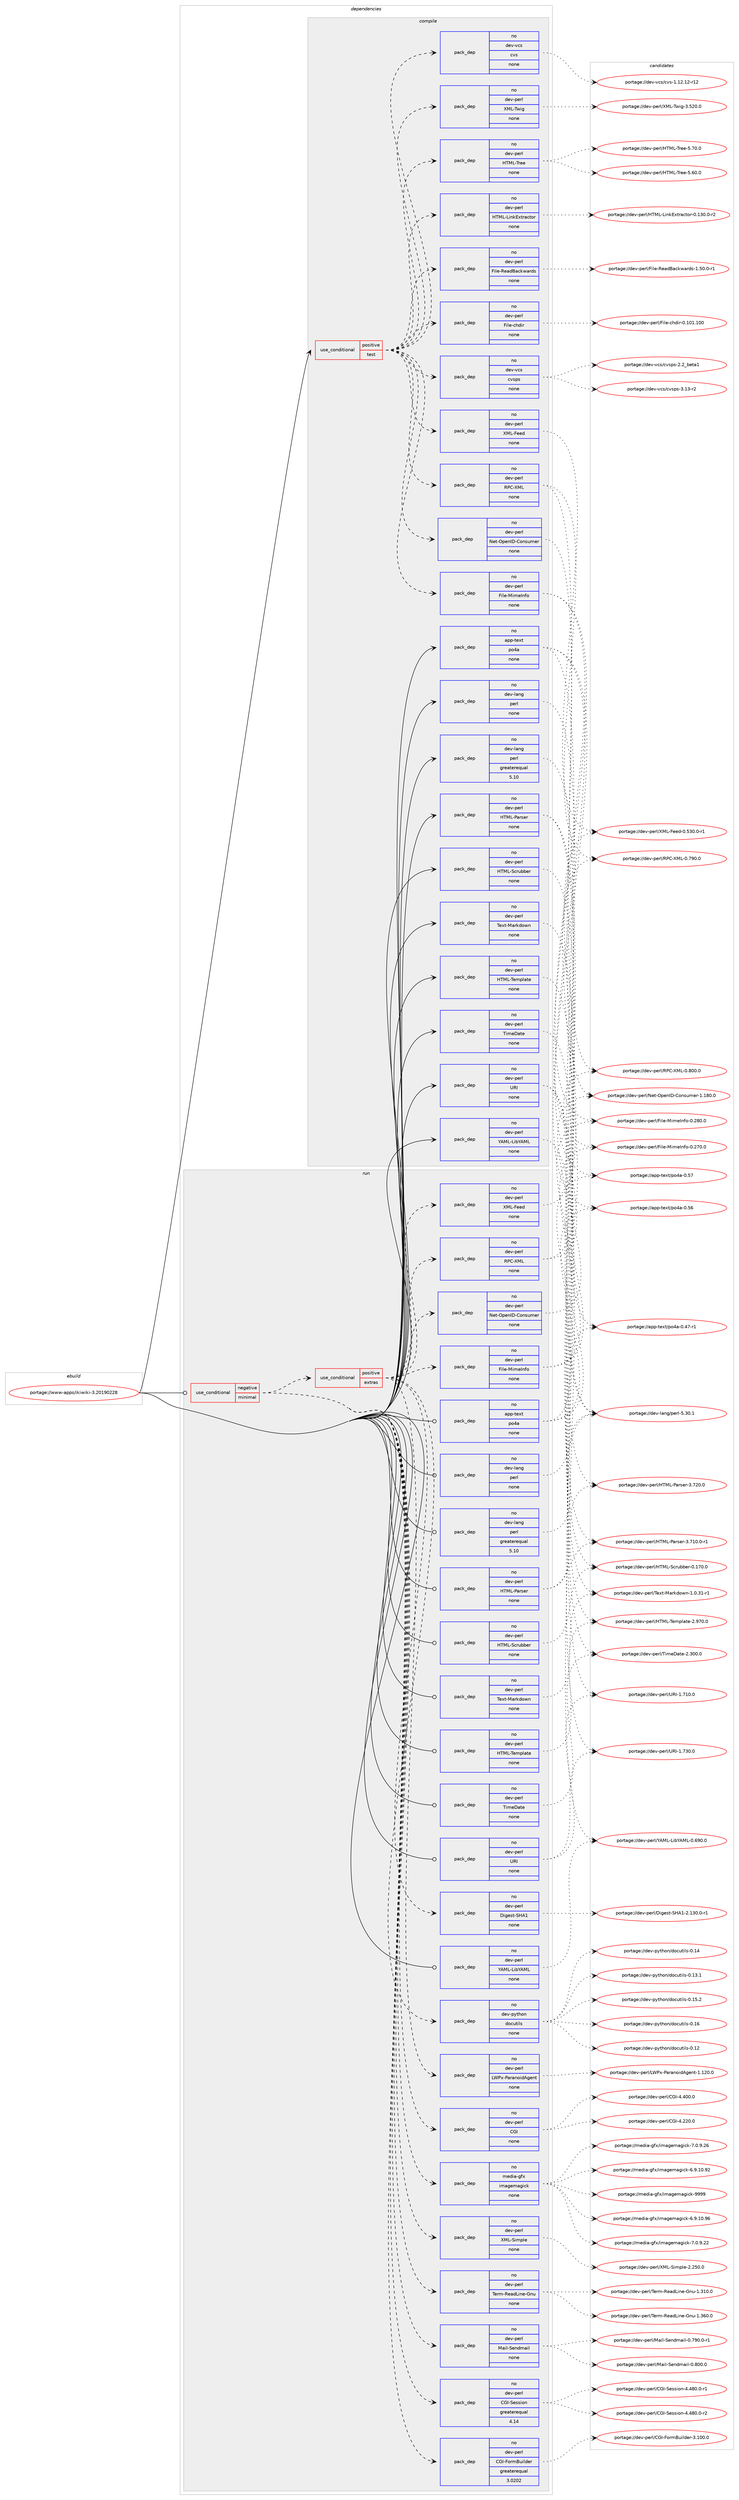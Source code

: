 digraph prolog {

# *************
# Graph options
# *************

newrank=true;
concentrate=true;
compound=true;
graph [rankdir=LR,fontname=Helvetica,fontsize=10,ranksep=1.5];#, ranksep=2.5, nodesep=0.2];
edge  [arrowhead=vee];
node  [fontname=Helvetica,fontsize=10];

# **********
# The ebuild
# **********

subgraph cluster_leftcol {
color=gray;
rank=same;
label=<<i>ebuild</i>>;
id [label="portage://www-apps/ikiwiki-3.20190228", color=red, width=4, href="../www-apps/ikiwiki-3.20190228.svg"];
}

# ****************
# The dependencies
# ****************

subgraph cluster_midcol {
color=gray;
label=<<i>dependencies</i>>;
subgraph cluster_compile {
fillcolor="#eeeeee";
style=filled;
label=<<i>compile</i>>;
subgraph cond2852 {
dependency19170 [label=<<TABLE BORDER="0" CELLBORDER="1" CELLSPACING="0" CELLPADDING="4"><TR><TD ROWSPAN="3" CELLPADDING="10">use_conditional</TD></TR><TR><TD>positive</TD></TR><TR><TD>test</TD></TR></TABLE>>, shape=none, color=red];
subgraph pack15982 {
dependency19171 [label=<<TABLE BORDER="0" CELLBORDER="1" CELLSPACING="0" CELLPADDING="4" WIDTH="220"><TR><TD ROWSPAN="6" CELLPADDING="30">pack_dep</TD></TR><TR><TD WIDTH="110">no</TD></TR><TR><TD>dev-perl</TD></TR><TR><TD>File-chdir</TD></TR><TR><TD>none</TD></TR><TR><TD></TD></TR></TABLE>>, shape=none, color=blue];
}
dependency19170:e -> dependency19171:w [weight=20,style="dashed",arrowhead="vee"];
subgraph pack15983 {
dependency19172 [label=<<TABLE BORDER="0" CELLBORDER="1" CELLSPACING="0" CELLPADDING="4" WIDTH="220"><TR><TD ROWSPAN="6" CELLPADDING="30">pack_dep</TD></TR><TR><TD WIDTH="110">no</TD></TR><TR><TD>dev-perl</TD></TR><TR><TD>File-ReadBackwards</TD></TR><TR><TD>none</TD></TR><TR><TD></TD></TR></TABLE>>, shape=none, color=blue];
}
dependency19170:e -> dependency19172:w [weight=20,style="dashed",arrowhead="vee"];
subgraph pack15984 {
dependency19173 [label=<<TABLE BORDER="0" CELLBORDER="1" CELLSPACING="0" CELLPADDING="4" WIDTH="220"><TR><TD ROWSPAN="6" CELLPADDING="30">pack_dep</TD></TR><TR><TD WIDTH="110">no</TD></TR><TR><TD>dev-perl</TD></TR><TR><TD>File-MimeInfo</TD></TR><TR><TD>none</TD></TR><TR><TD></TD></TR></TABLE>>, shape=none, color=blue];
}
dependency19170:e -> dependency19173:w [weight=20,style="dashed",arrowhead="vee"];
subgraph pack15985 {
dependency19174 [label=<<TABLE BORDER="0" CELLBORDER="1" CELLSPACING="0" CELLPADDING="4" WIDTH="220"><TR><TD ROWSPAN="6" CELLPADDING="30">pack_dep</TD></TR><TR><TD WIDTH="110">no</TD></TR><TR><TD>dev-perl</TD></TR><TR><TD>HTML-LinkExtractor</TD></TR><TR><TD>none</TD></TR><TR><TD></TD></TR></TABLE>>, shape=none, color=blue];
}
dependency19170:e -> dependency19174:w [weight=20,style="dashed",arrowhead="vee"];
subgraph pack15986 {
dependency19175 [label=<<TABLE BORDER="0" CELLBORDER="1" CELLSPACING="0" CELLPADDING="4" WIDTH="220"><TR><TD ROWSPAN="6" CELLPADDING="30">pack_dep</TD></TR><TR><TD WIDTH="110">no</TD></TR><TR><TD>dev-perl</TD></TR><TR><TD>HTML-Tree</TD></TR><TR><TD>none</TD></TR><TR><TD></TD></TR></TABLE>>, shape=none, color=blue];
}
dependency19170:e -> dependency19175:w [weight=20,style="dashed",arrowhead="vee"];
subgraph pack15987 {
dependency19176 [label=<<TABLE BORDER="0" CELLBORDER="1" CELLSPACING="0" CELLPADDING="4" WIDTH="220"><TR><TD ROWSPAN="6" CELLPADDING="30">pack_dep</TD></TR><TR><TD WIDTH="110">no</TD></TR><TR><TD>dev-perl</TD></TR><TR><TD>Net-OpenID-Consumer</TD></TR><TR><TD>none</TD></TR><TR><TD></TD></TR></TABLE>>, shape=none, color=blue];
}
dependency19170:e -> dependency19176:w [weight=20,style="dashed",arrowhead="vee"];
subgraph pack15988 {
dependency19177 [label=<<TABLE BORDER="0" CELLBORDER="1" CELLSPACING="0" CELLPADDING="4" WIDTH="220"><TR><TD ROWSPAN="6" CELLPADDING="30">pack_dep</TD></TR><TR><TD WIDTH="110">no</TD></TR><TR><TD>dev-perl</TD></TR><TR><TD>RPC-XML</TD></TR><TR><TD>none</TD></TR><TR><TD></TD></TR></TABLE>>, shape=none, color=blue];
}
dependency19170:e -> dependency19177:w [weight=20,style="dashed",arrowhead="vee"];
subgraph pack15989 {
dependency19178 [label=<<TABLE BORDER="0" CELLBORDER="1" CELLSPACING="0" CELLPADDING="4" WIDTH="220"><TR><TD ROWSPAN="6" CELLPADDING="30">pack_dep</TD></TR><TR><TD WIDTH="110">no</TD></TR><TR><TD>dev-perl</TD></TR><TR><TD>XML-Feed</TD></TR><TR><TD>none</TD></TR><TR><TD></TD></TR></TABLE>>, shape=none, color=blue];
}
dependency19170:e -> dependency19178:w [weight=20,style="dashed",arrowhead="vee"];
subgraph pack15990 {
dependency19179 [label=<<TABLE BORDER="0" CELLBORDER="1" CELLSPACING="0" CELLPADDING="4" WIDTH="220"><TR><TD ROWSPAN="6" CELLPADDING="30">pack_dep</TD></TR><TR><TD WIDTH="110">no</TD></TR><TR><TD>dev-perl</TD></TR><TR><TD>XML-Twig</TD></TR><TR><TD>none</TD></TR><TR><TD></TD></TR></TABLE>>, shape=none, color=blue];
}
dependency19170:e -> dependency19179:w [weight=20,style="dashed",arrowhead="vee"];
subgraph pack15991 {
dependency19180 [label=<<TABLE BORDER="0" CELLBORDER="1" CELLSPACING="0" CELLPADDING="4" WIDTH="220"><TR><TD ROWSPAN="6" CELLPADDING="30">pack_dep</TD></TR><TR><TD WIDTH="110">no</TD></TR><TR><TD>dev-vcs</TD></TR><TR><TD>cvs</TD></TR><TR><TD>none</TD></TR><TR><TD></TD></TR></TABLE>>, shape=none, color=blue];
}
dependency19170:e -> dependency19180:w [weight=20,style="dashed",arrowhead="vee"];
subgraph pack15992 {
dependency19181 [label=<<TABLE BORDER="0" CELLBORDER="1" CELLSPACING="0" CELLPADDING="4" WIDTH="220"><TR><TD ROWSPAN="6" CELLPADDING="30">pack_dep</TD></TR><TR><TD WIDTH="110">no</TD></TR><TR><TD>dev-vcs</TD></TR><TR><TD>cvsps</TD></TR><TR><TD>none</TD></TR><TR><TD></TD></TR></TABLE>>, shape=none, color=blue];
}
dependency19170:e -> dependency19181:w [weight=20,style="dashed",arrowhead="vee"];
}
id:e -> dependency19170:w [weight=20,style="solid",arrowhead="vee"];
subgraph pack15993 {
dependency19182 [label=<<TABLE BORDER="0" CELLBORDER="1" CELLSPACING="0" CELLPADDING="4" WIDTH="220"><TR><TD ROWSPAN="6" CELLPADDING="30">pack_dep</TD></TR><TR><TD WIDTH="110">no</TD></TR><TR><TD>app-text</TD></TR><TR><TD>po4a</TD></TR><TR><TD>none</TD></TR><TR><TD></TD></TR></TABLE>>, shape=none, color=blue];
}
id:e -> dependency19182:w [weight=20,style="solid",arrowhead="vee"];
subgraph pack15994 {
dependency19183 [label=<<TABLE BORDER="0" CELLBORDER="1" CELLSPACING="0" CELLPADDING="4" WIDTH="220"><TR><TD ROWSPAN="6" CELLPADDING="30">pack_dep</TD></TR><TR><TD WIDTH="110">no</TD></TR><TR><TD>dev-lang</TD></TR><TR><TD>perl</TD></TR><TR><TD>greaterequal</TD></TR><TR><TD>5.10</TD></TR></TABLE>>, shape=none, color=blue];
}
id:e -> dependency19183:w [weight=20,style="solid",arrowhead="vee"];
subgraph pack15995 {
dependency19184 [label=<<TABLE BORDER="0" CELLBORDER="1" CELLSPACING="0" CELLPADDING="4" WIDTH="220"><TR><TD ROWSPAN="6" CELLPADDING="30">pack_dep</TD></TR><TR><TD WIDTH="110">no</TD></TR><TR><TD>dev-lang</TD></TR><TR><TD>perl</TD></TR><TR><TD>none</TD></TR><TR><TD></TD></TR></TABLE>>, shape=none, color=blue];
}
id:e -> dependency19184:w [weight=20,style="solid",arrowhead="vee"];
subgraph pack15996 {
dependency19185 [label=<<TABLE BORDER="0" CELLBORDER="1" CELLSPACING="0" CELLPADDING="4" WIDTH="220"><TR><TD ROWSPAN="6" CELLPADDING="30">pack_dep</TD></TR><TR><TD WIDTH="110">no</TD></TR><TR><TD>dev-perl</TD></TR><TR><TD>HTML-Parser</TD></TR><TR><TD>none</TD></TR><TR><TD></TD></TR></TABLE>>, shape=none, color=blue];
}
id:e -> dependency19185:w [weight=20,style="solid",arrowhead="vee"];
subgraph pack15997 {
dependency19186 [label=<<TABLE BORDER="0" CELLBORDER="1" CELLSPACING="0" CELLPADDING="4" WIDTH="220"><TR><TD ROWSPAN="6" CELLPADDING="30">pack_dep</TD></TR><TR><TD WIDTH="110">no</TD></TR><TR><TD>dev-perl</TD></TR><TR><TD>HTML-Scrubber</TD></TR><TR><TD>none</TD></TR><TR><TD></TD></TR></TABLE>>, shape=none, color=blue];
}
id:e -> dependency19186:w [weight=20,style="solid",arrowhead="vee"];
subgraph pack15998 {
dependency19187 [label=<<TABLE BORDER="0" CELLBORDER="1" CELLSPACING="0" CELLPADDING="4" WIDTH="220"><TR><TD ROWSPAN="6" CELLPADDING="30">pack_dep</TD></TR><TR><TD WIDTH="110">no</TD></TR><TR><TD>dev-perl</TD></TR><TR><TD>HTML-Template</TD></TR><TR><TD>none</TD></TR><TR><TD></TD></TR></TABLE>>, shape=none, color=blue];
}
id:e -> dependency19187:w [weight=20,style="solid",arrowhead="vee"];
subgraph pack15999 {
dependency19188 [label=<<TABLE BORDER="0" CELLBORDER="1" CELLSPACING="0" CELLPADDING="4" WIDTH="220"><TR><TD ROWSPAN="6" CELLPADDING="30">pack_dep</TD></TR><TR><TD WIDTH="110">no</TD></TR><TR><TD>dev-perl</TD></TR><TR><TD>Text-Markdown</TD></TR><TR><TD>none</TD></TR><TR><TD></TD></TR></TABLE>>, shape=none, color=blue];
}
id:e -> dependency19188:w [weight=20,style="solid",arrowhead="vee"];
subgraph pack16000 {
dependency19189 [label=<<TABLE BORDER="0" CELLBORDER="1" CELLSPACING="0" CELLPADDING="4" WIDTH="220"><TR><TD ROWSPAN="6" CELLPADDING="30">pack_dep</TD></TR><TR><TD WIDTH="110">no</TD></TR><TR><TD>dev-perl</TD></TR><TR><TD>TimeDate</TD></TR><TR><TD>none</TD></TR><TR><TD></TD></TR></TABLE>>, shape=none, color=blue];
}
id:e -> dependency19189:w [weight=20,style="solid",arrowhead="vee"];
subgraph pack16001 {
dependency19190 [label=<<TABLE BORDER="0" CELLBORDER="1" CELLSPACING="0" CELLPADDING="4" WIDTH="220"><TR><TD ROWSPAN="6" CELLPADDING="30">pack_dep</TD></TR><TR><TD WIDTH="110">no</TD></TR><TR><TD>dev-perl</TD></TR><TR><TD>URI</TD></TR><TR><TD>none</TD></TR><TR><TD></TD></TR></TABLE>>, shape=none, color=blue];
}
id:e -> dependency19190:w [weight=20,style="solid",arrowhead="vee"];
subgraph pack16002 {
dependency19191 [label=<<TABLE BORDER="0" CELLBORDER="1" CELLSPACING="0" CELLPADDING="4" WIDTH="220"><TR><TD ROWSPAN="6" CELLPADDING="30">pack_dep</TD></TR><TR><TD WIDTH="110">no</TD></TR><TR><TD>dev-perl</TD></TR><TR><TD>YAML-LibYAML</TD></TR><TR><TD>none</TD></TR><TR><TD></TD></TR></TABLE>>, shape=none, color=blue];
}
id:e -> dependency19191:w [weight=20,style="solid",arrowhead="vee"];
}
subgraph cluster_compileandrun {
fillcolor="#eeeeee";
style=filled;
label=<<i>compile and run</i>>;
}
subgraph cluster_run {
fillcolor="#eeeeee";
style=filled;
label=<<i>run</i>>;
subgraph cond2853 {
dependency19192 [label=<<TABLE BORDER="0" CELLBORDER="1" CELLSPACING="0" CELLPADDING="4"><TR><TD ROWSPAN="3" CELLPADDING="10">use_conditional</TD></TR><TR><TD>negative</TD></TR><TR><TD>minimal</TD></TR></TABLE>>, shape=none, color=red];
subgraph pack16003 {
dependency19193 [label=<<TABLE BORDER="0" CELLBORDER="1" CELLSPACING="0" CELLPADDING="4" WIDTH="220"><TR><TD ROWSPAN="6" CELLPADDING="30">pack_dep</TD></TR><TR><TD WIDTH="110">no</TD></TR><TR><TD>dev-perl</TD></TR><TR><TD>CGI</TD></TR><TR><TD>none</TD></TR><TR><TD></TD></TR></TABLE>>, shape=none, color=blue];
}
dependency19192:e -> dependency19193:w [weight=20,style="dashed",arrowhead="vee"];
subgraph pack16004 {
dependency19194 [label=<<TABLE BORDER="0" CELLBORDER="1" CELLSPACING="0" CELLPADDING="4" WIDTH="220"><TR><TD ROWSPAN="6" CELLPADDING="30">pack_dep</TD></TR><TR><TD WIDTH="110">no</TD></TR><TR><TD>dev-perl</TD></TR><TR><TD>CGI-FormBuilder</TD></TR><TR><TD>greaterequal</TD></TR><TR><TD>3.0202</TD></TR></TABLE>>, shape=none, color=blue];
}
dependency19192:e -> dependency19194:w [weight=20,style="dashed",arrowhead="vee"];
subgraph pack16005 {
dependency19195 [label=<<TABLE BORDER="0" CELLBORDER="1" CELLSPACING="0" CELLPADDING="4" WIDTH="220"><TR><TD ROWSPAN="6" CELLPADDING="30">pack_dep</TD></TR><TR><TD WIDTH="110">no</TD></TR><TR><TD>dev-perl</TD></TR><TR><TD>CGI-Session</TD></TR><TR><TD>greaterequal</TD></TR><TR><TD>4.14</TD></TR></TABLE>>, shape=none, color=blue];
}
dependency19192:e -> dependency19195:w [weight=20,style="dashed",arrowhead="vee"];
subgraph pack16006 {
dependency19196 [label=<<TABLE BORDER="0" CELLBORDER="1" CELLSPACING="0" CELLPADDING="4" WIDTH="220"><TR><TD ROWSPAN="6" CELLPADDING="30">pack_dep</TD></TR><TR><TD WIDTH="110">no</TD></TR><TR><TD>dev-perl</TD></TR><TR><TD>Mail-Sendmail</TD></TR><TR><TD>none</TD></TR><TR><TD></TD></TR></TABLE>>, shape=none, color=blue];
}
dependency19192:e -> dependency19196:w [weight=20,style="dashed",arrowhead="vee"];
subgraph pack16007 {
dependency19197 [label=<<TABLE BORDER="0" CELLBORDER="1" CELLSPACING="0" CELLPADDING="4" WIDTH="220"><TR><TD ROWSPAN="6" CELLPADDING="30">pack_dep</TD></TR><TR><TD WIDTH="110">no</TD></TR><TR><TD>dev-perl</TD></TR><TR><TD>Term-ReadLine-Gnu</TD></TR><TR><TD>none</TD></TR><TR><TD></TD></TR></TABLE>>, shape=none, color=blue];
}
dependency19192:e -> dependency19197:w [weight=20,style="dashed",arrowhead="vee"];
subgraph pack16008 {
dependency19198 [label=<<TABLE BORDER="0" CELLBORDER="1" CELLSPACING="0" CELLPADDING="4" WIDTH="220"><TR><TD ROWSPAN="6" CELLPADDING="30">pack_dep</TD></TR><TR><TD WIDTH="110">no</TD></TR><TR><TD>dev-perl</TD></TR><TR><TD>XML-Simple</TD></TR><TR><TD>none</TD></TR><TR><TD></TD></TR></TABLE>>, shape=none, color=blue];
}
dependency19192:e -> dependency19198:w [weight=20,style="dashed",arrowhead="vee"];
subgraph pack16009 {
dependency19199 [label=<<TABLE BORDER="0" CELLBORDER="1" CELLSPACING="0" CELLPADDING="4" WIDTH="220"><TR><TD ROWSPAN="6" CELLPADDING="30">pack_dep</TD></TR><TR><TD WIDTH="110">no</TD></TR><TR><TD>media-gfx</TD></TR><TR><TD>imagemagick</TD></TR><TR><TD>none</TD></TR><TR><TD></TD></TR></TABLE>>, shape=none, color=blue];
}
dependency19192:e -> dependency19199:w [weight=20,style="dashed",arrowhead="vee"];
subgraph cond2854 {
dependency19200 [label=<<TABLE BORDER="0" CELLBORDER="1" CELLSPACING="0" CELLPADDING="4"><TR><TD ROWSPAN="3" CELLPADDING="10">use_conditional</TD></TR><TR><TD>positive</TD></TR><TR><TD>extras</TD></TR></TABLE>>, shape=none, color=red];
subgraph pack16010 {
dependency19201 [label=<<TABLE BORDER="0" CELLBORDER="1" CELLSPACING="0" CELLPADDING="4" WIDTH="220"><TR><TD ROWSPAN="6" CELLPADDING="30">pack_dep</TD></TR><TR><TD WIDTH="110">no</TD></TR><TR><TD>dev-python</TD></TR><TR><TD>docutils</TD></TR><TR><TD>none</TD></TR><TR><TD></TD></TR></TABLE>>, shape=none, color=blue];
}
dependency19200:e -> dependency19201:w [weight=20,style="dashed",arrowhead="vee"];
subgraph pack16011 {
dependency19202 [label=<<TABLE BORDER="0" CELLBORDER="1" CELLSPACING="0" CELLPADDING="4" WIDTH="220"><TR><TD ROWSPAN="6" CELLPADDING="30">pack_dep</TD></TR><TR><TD WIDTH="110">no</TD></TR><TR><TD>dev-perl</TD></TR><TR><TD>Digest-SHA1</TD></TR><TR><TD>none</TD></TR><TR><TD></TD></TR></TABLE>>, shape=none, color=blue];
}
dependency19200:e -> dependency19202:w [weight=20,style="dashed",arrowhead="vee"];
subgraph pack16012 {
dependency19203 [label=<<TABLE BORDER="0" CELLBORDER="1" CELLSPACING="0" CELLPADDING="4" WIDTH="220"><TR><TD ROWSPAN="6" CELLPADDING="30">pack_dep</TD></TR><TR><TD WIDTH="110">no</TD></TR><TR><TD>dev-perl</TD></TR><TR><TD>File-MimeInfo</TD></TR><TR><TD>none</TD></TR><TR><TD></TD></TR></TABLE>>, shape=none, color=blue];
}
dependency19200:e -> dependency19203:w [weight=20,style="dashed",arrowhead="vee"];
subgraph pack16013 {
dependency19204 [label=<<TABLE BORDER="0" CELLBORDER="1" CELLSPACING="0" CELLPADDING="4" WIDTH="220"><TR><TD ROWSPAN="6" CELLPADDING="30">pack_dep</TD></TR><TR><TD WIDTH="110">no</TD></TR><TR><TD>dev-perl</TD></TR><TR><TD>RPC-XML</TD></TR><TR><TD>none</TD></TR><TR><TD></TD></TR></TABLE>>, shape=none, color=blue];
}
dependency19200:e -> dependency19204:w [weight=20,style="dashed",arrowhead="vee"];
subgraph pack16014 {
dependency19205 [label=<<TABLE BORDER="0" CELLBORDER="1" CELLSPACING="0" CELLPADDING="4" WIDTH="220"><TR><TD ROWSPAN="6" CELLPADDING="30">pack_dep</TD></TR><TR><TD WIDTH="110">no</TD></TR><TR><TD>dev-perl</TD></TR><TR><TD>XML-Feed</TD></TR><TR><TD>none</TD></TR><TR><TD></TD></TR></TABLE>>, shape=none, color=blue];
}
dependency19200:e -> dependency19205:w [weight=20,style="dashed",arrowhead="vee"];
subgraph pack16015 {
dependency19206 [label=<<TABLE BORDER="0" CELLBORDER="1" CELLSPACING="0" CELLPADDING="4" WIDTH="220"><TR><TD ROWSPAN="6" CELLPADDING="30">pack_dep</TD></TR><TR><TD WIDTH="110">no</TD></TR><TR><TD>dev-perl</TD></TR><TR><TD>LWPx-ParanoidAgent</TD></TR><TR><TD>none</TD></TR><TR><TD></TD></TR></TABLE>>, shape=none, color=blue];
}
dependency19200:e -> dependency19206:w [weight=20,style="dashed",arrowhead="vee"];
subgraph pack16016 {
dependency19207 [label=<<TABLE BORDER="0" CELLBORDER="1" CELLSPACING="0" CELLPADDING="4" WIDTH="220"><TR><TD ROWSPAN="6" CELLPADDING="30">pack_dep</TD></TR><TR><TD WIDTH="110">no</TD></TR><TR><TD>dev-perl</TD></TR><TR><TD>Net-OpenID-Consumer</TD></TR><TR><TD>none</TD></TR><TR><TD></TD></TR></TABLE>>, shape=none, color=blue];
}
dependency19200:e -> dependency19207:w [weight=20,style="dashed",arrowhead="vee"];
}
dependency19192:e -> dependency19200:w [weight=20,style="dashed",arrowhead="vee"];
}
id:e -> dependency19192:w [weight=20,style="solid",arrowhead="odot"];
subgraph pack16017 {
dependency19208 [label=<<TABLE BORDER="0" CELLBORDER="1" CELLSPACING="0" CELLPADDING="4" WIDTH="220"><TR><TD ROWSPAN="6" CELLPADDING="30">pack_dep</TD></TR><TR><TD WIDTH="110">no</TD></TR><TR><TD>app-text</TD></TR><TR><TD>po4a</TD></TR><TR><TD>none</TD></TR><TR><TD></TD></TR></TABLE>>, shape=none, color=blue];
}
id:e -> dependency19208:w [weight=20,style="solid",arrowhead="odot"];
subgraph pack16018 {
dependency19209 [label=<<TABLE BORDER="0" CELLBORDER="1" CELLSPACING="0" CELLPADDING="4" WIDTH="220"><TR><TD ROWSPAN="6" CELLPADDING="30">pack_dep</TD></TR><TR><TD WIDTH="110">no</TD></TR><TR><TD>dev-lang</TD></TR><TR><TD>perl</TD></TR><TR><TD>greaterequal</TD></TR><TR><TD>5.10</TD></TR></TABLE>>, shape=none, color=blue];
}
id:e -> dependency19209:w [weight=20,style="solid",arrowhead="odot"];
subgraph pack16019 {
dependency19210 [label=<<TABLE BORDER="0" CELLBORDER="1" CELLSPACING="0" CELLPADDING="4" WIDTH="220"><TR><TD ROWSPAN="6" CELLPADDING="30">pack_dep</TD></TR><TR><TD WIDTH="110">no</TD></TR><TR><TD>dev-lang</TD></TR><TR><TD>perl</TD></TR><TR><TD>none</TD></TR><TR><TD></TD></TR></TABLE>>, shape=none, color=blue];
}
id:e -> dependency19210:w [weight=20,style="solid",arrowhead="odot"];
subgraph pack16020 {
dependency19211 [label=<<TABLE BORDER="0" CELLBORDER="1" CELLSPACING="0" CELLPADDING="4" WIDTH="220"><TR><TD ROWSPAN="6" CELLPADDING="30">pack_dep</TD></TR><TR><TD WIDTH="110">no</TD></TR><TR><TD>dev-perl</TD></TR><TR><TD>HTML-Parser</TD></TR><TR><TD>none</TD></TR><TR><TD></TD></TR></TABLE>>, shape=none, color=blue];
}
id:e -> dependency19211:w [weight=20,style="solid",arrowhead="odot"];
subgraph pack16021 {
dependency19212 [label=<<TABLE BORDER="0" CELLBORDER="1" CELLSPACING="0" CELLPADDING="4" WIDTH="220"><TR><TD ROWSPAN="6" CELLPADDING="30">pack_dep</TD></TR><TR><TD WIDTH="110">no</TD></TR><TR><TD>dev-perl</TD></TR><TR><TD>HTML-Scrubber</TD></TR><TR><TD>none</TD></TR><TR><TD></TD></TR></TABLE>>, shape=none, color=blue];
}
id:e -> dependency19212:w [weight=20,style="solid",arrowhead="odot"];
subgraph pack16022 {
dependency19213 [label=<<TABLE BORDER="0" CELLBORDER="1" CELLSPACING="0" CELLPADDING="4" WIDTH="220"><TR><TD ROWSPAN="6" CELLPADDING="30">pack_dep</TD></TR><TR><TD WIDTH="110">no</TD></TR><TR><TD>dev-perl</TD></TR><TR><TD>HTML-Template</TD></TR><TR><TD>none</TD></TR><TR><TD></TD></TR></TABLE>>, shape=none, color=blue];
}
id:e -> dependency19213:w [weight=20,style="solid",arrowhead="odot"];
subgraph pack16023 {
dependency19214 [label=<<TABLE BORDER="0" CELLBORDER="1" CELLSPACING="0" CELLPADDING="4" WIDTH="220"><TR><TD ROWSPAN="6" CELLPADDING="30">pack_dep</TD></TR><TR><TD WIDTH="110">no</TD></TR><TR><TD>dev-perl</TD></TR><TR><TD>Text-Markdown</TD></TR><TR><TD>none</TD></TR><TR><TD></TD></TR></TABLE>>, shape=none, color=blue];
}
id:e -> dependency19214:w [weight=20,style="solid",arrowhead="odot"];
subgraph pack16024 {
dependency19215 [label=<<TABLE BORDER="0" CELLBORDER="1" CELLSPACING="0" CELLPADDING="4" WIDTH="220"><TR><TD ROWSPAN="6" CELLPADDING="30">pack_dep</TD></TR><TR><TD WIDTH="110">no</TD></TR><TR><TD>dev-perl</TD></TR><TR><TD>TimeDate</TD></TR><TR><TD>none</TD></TR><TR><TD></TD></TR></TABLE>>, shape=none, color=blue];
}
id:e -> dependency19215:w [weight=20,style="solid",arrowhead="odot"];
subgraph pack16025 {
dependency19216 [label=<<TABLE BORDER="0" CELLBORDER="1" CELLSPACING="0" CELLPADDING="4" WIDTH="220"><TR><TD ROWSPAN="6" CELLPADDING="30">pack_dep</TD></TR><TR><TD WIDTH="110">no</TD></TR><TR><TD>dev-perl</TD></TR><TR><TD>URI</TD></TR><TR><TD>none</TD></TR><TR><TD></TD></TR></TABLE>>, shape=none, color=blue];
}
id:e -> dependency19216:w [weight=20,style="solid",arrowhead="odot"];
subgraph pack16026 {
dependency19217 [label=<<TABLE BORDER="0" CELLBORDER="1" CELLSPACING="0" CELLPADDING="4" WIDTH="220"><TR><TD ROWSPAN="6" CELLPADDING="30">pack_dep</TD></TR><TR><TD WIDTH="110">no</TD></TR><TR><TD>dev-perl</TD></TR><TR><TD>YAML-LibYAML</TD></TR><TR><TD>none</TD></TR><TR><TD></TD></TR></TABLE>>, shape=none, color=blue];
}
id:e -> dependency19217:w [weight=20,style="solid",arrowhead="odot"];
}
}

# **************
# The candidates
# **************

subgraph cluster_choices {
rank=same;
color=gray;
label=<<i>candidates</i>>;

subgraph choice15982 {
color=black;
nodesep=1;
choice100101118451121011141084770105108101459910410010511445484649484946494848 [label="portage://dev-perl/File-chdir-0.101.100", color=red, width=4,href="../dev-perl/File-chdir-0.101.100.svg"];
dependency19171:e -> choice100101118451121011141084770105108101459910410010511445484649484946494848:w [style=dotted,weight="100"];
}
subgraph choice15983 {
color=black;
nodesep=1;
choice10010111845112101114108477010510810145821019710066979910711997114100115454946534846484511449 [label="portage://dev-perl/File-ReadBackwards-1.50.0-r1", color=red, width=4,href="../dev-perl/File-ReadBackwards-1.50.0-r1.svg"];
dependency19172:e -> choice10010111845112101114108477010510810145821019710066979910711997114100115454946534846484511449:w [style=dotted,weight="100"];
}
subgraph choice15984 {
color=black;
nodesep=1;
choice1001011184511210111410847701051081014577105109101731101021114548465056484648 [label="portage://dev-perl/File-MimeInfo-0.280.0", color=red, width=4,href="../dev-perl/File-MimeInfo-0.280.0.svg"];
choice1001011184511210111410847701051081014577105109101731101021114548465055484648 [label="portage://dev-perl/File-MimeInfo-0.270.0", color=red, width=4,href="../dev-perl/File-MimeInfo-0.270.0.svg"];
dependency19173:e -> choice1001011184511210111410847701051081014577105109101731101021114548465056484648:w [style=dotted,weight="100"];
dependency19173:e -> choice1001011184511210111410847701051081014577105109101731101021114548465055484648:w [style=dotted,weight="100"];
}
subgraph choice15985 {
color=black;
nodesep=1;
choice100101118451121011141084772847776457610511010769120116114979911611111445484649514846484511450 [label="portage://dev-perl/HTML-LinkExtractor-0.130.0-r2", color=red, width=4,href="../dev-perl/HTML-LinkExtractor-0.130.0-r2.svg"];
dependency19174:e -> choice100101118451121011141084772847776457610511010769120116114979911611111445484649514846484511450:w [style=dotted,weight="100"];
}
subgraph choice15986 {
color=black;
nodesep=1;
choice100101118451121011141084772847776458411410110145534655484648 [label="portage://dev-perl/HTML-Tree-5.70.0", color=red, width=4,href="../dev-perl/HTML-Tree-5.70.0.svg"];
choice100101118451121011141084772847776458411410110145534654484648 [label="portage://dev-perl/HTML-Tree-5.60.0", color=red, width=4,href="../dev-perl/HTML-Tree-5.60.0.svg"];
dependency19175:e -> choice100101118451121011141084772847776458411410110145534655484648:w [style=dotted,weight="100"];
dependency19175:e -> choice100101118451121011141084772847776458411410110145534654484648:w [style=dotted,weight="100"];
}
subgraph choice15987 {
color=black;
nodesep=1;
choice1001011184511210111410847781011164579112101110736845671111101151171091011144549464956484648 [label="portage://dev-perl/Net-OpenID-Consumer-1.180.0", color=red, width=4,href="../dev-perl/Net-OpenID-Consumer-1.180.0.svg"];
dependency19176:e -> choice1001011184511210111410847781011164579112101110736845671111101151171091011144549464956484648:w [style=dotted,weight="100"];
}
subgraph choice15988 {
color=black;
nodesep=1;
choice1001011184511210111410847828067458877764548465648484648 [label="portage://dev-perl/RPC-XML-0.800.0", color=red, width=4,href="../dev-perl/RPC-XML-0.800.0.svg"];
choice1001011184511210111410847828067458877764548465557484648 [label="portage://dev-perl/RPC-XML-0.790.0", color=red, width=4,href="../dev-perl/RPC-XML-0.790.0.svg"];
dependency19177:e -> choice1001011184511210111410847828067458877764548465648484648:w [style=dotted,weight="100"];
dependency19177:e -> choice1001011184511210111410847828067458877764548465557484648:w [style=dotted,weight="100"];
}
subgraph choice15989 {
color=black;
nodesep=1;
choice1001011184511210111410847887776457010110110045484653514846484511449 [label="portage://dev-perl/XML-Feed-0.530.0-r1", color=red, width=4,href="../dev-perl/XML-Feed-0.530.0-r1.svg"];
dependency19178:e -> choice1001011184511210111410847887776457010110110045484653514846484511449:w [style=dotted,weight="100"];
}
subgraph choice15990 {
color=black;
nodesep=1;
choice100101118451121011141084788777645841191051034551465350484648 [label="portage://dev-perl/XML-Twig-3.520.0", color=red, width=4,href="../dev-perl/XML-Twig-3.520.0.svg"];
dependency19179:e -> choice100101118451121011141084788777645841191051034551465350484648:w [style=dotted,weight="100"];
}
subgraph choice15991 {
color=black;
nodesep=1;
choice100101118451189911547991181154549464950464950451144950 [label="portage://dev-vcs/cvs-1.12.12-r12", color=red, width=4,href="../dev-vcs/cvs-1.12.12-r12.svg"];
dependency19180:e -> choice100101118451189911547991181154549464950464950451144950:w [style=dotted,weight="100"];
}
subgraph choice15992 {
color=black;
nodesep=1;
choice1001011184511899115479911811511211545514649514511450 [label="portage://dev-vcs/cvsps-3.13-r2", color=red, width=4,href="../dev-vcs/cvsps-3.13-r2.svg"];
choice100101118451189911547991181151121154550465095981011169749 [label="portage://dev-vcs/cvsps-2.2_beta1", color=red, width=4,href="../dev-vcs/cvsps-2.2_beta1.svg"];
dependency19181:e -> choice1001011184511899115479911811511211545514649514511450:w [style=dotted,weight="100"];
dependency19181:e -> choice100101118451189911547991181151121154550465095981011169749:w [style=dotted,weight="100"];
}
subgraph choice15993 {
color=black;
nodesep=1;
choice97112112451161011201164711211152974548465355 [label="portage://app-text/po4a-0.57", color=red, width=4,href="../app-text/po4a-0.57.svg"];
choice97112112451161011201164711211152974548465354 [label="portage://app-text/po4a-0.56", color=red, width=4,href="../app-text/po4a-0.56.svg"];
choice971121124511610112011647112111529745484652554511449 [label="portage://app-text/po4a-0.47-r1", color=red, width=4,href="../app-text/po4a-0.47-r1.svg"];
dependency19182:e -> choice97112112451161011201164711211152974548465355:w [style=dotted,weight="100"];
dependency19182:e -> choice97112112451161011201164711211152974548465354:w [style=dotted,weight="100"];
dependency19182:e -> choice971121124511610112011647112111529745484652554511449:w [style=dotted,weight="100"];
}
subgraph choice15994 {
color=black;
nodesep=1;
choice10010111845108971101034711210111410845534651484649 [label="portage://dev-lang/perl-5.30.1", color=red, width=4,href="../dev-lang/perl-5.30.1.svg"];
dependency19183:e -> choice10010111845108971101034711210111410845534651484649:w [style=dotted,weight="100"];
}
subgraph choice15995 {
color=black;
nodesep=1;
choice10010111845108971101034711210111410845534651484649 [label="portage://dev-lang/perl-5.30.1", color=red, width=4,href="../dev-lang/perl-5.30.1.svg"];
dependency19184:e -> choice10010111845108971101034711210111410845534651484649:w [style=dotted,weight="100"];
}
subgraph choice15996 {
color=black;
nodesep=1;
choice1001011184511210111410847728477764580971141151011144551465550484648 [label="portage://dev-perl/HTML-Parser-3.720.0", color=red, width=4,href="../dev-perl/HTML-Parser-3.720.0.svg"];
choice10010111845112101114108477284777645809711411510111445514655494846484511449 [label="portage://dev-perl/HTML-Parser-3.710.0-r1", color=red, width=4,href="../dev-perl/HTML-Parser-3.710.0-r1.svg"];
dependency19185:e -> choice1001011184511210111410847728477764580971141151011144551465550484648:w [style=dotted,weight="100"];
dependency19185:e -> choice10010111845112101114108477284777645809711411510111445514655494846484511449:w [style=dotted,weight="100"];
}
subgraph choice15997 {
color=black;
nodesep=1;
choice10010111845112101114108477284777645839911411798981011144548464955484648 [label="portage://dev-perl/HTML-Scrubber-0.170.0", color=red, width=4,href="../dev-perl/HTML-Scrubber-0.170.0.svg"];
dependency19186:e -> choice10010111845112101114108477284777645839911411798981011144548464955484648:w [style=dotted,weight="100"];
}
subgraph choice15998 {
color=black;
nodesep=1;
choice1001011184511210111410847728477764584101109112108971161014550465755484648 [label="portage://dev-perl/HTML-Template-2.970.0", color=red, width=4,href="../dev-perl/HTML-Template-2.970.0.svg"];
dependency19187:e -> choice1001011184511210111410847728477764584101109112108971161014550465755484648:w [style=dotted,weight="100"];
}
subgraph choice15999 {
color=black;
nodesep=1;
choice100101118451121011141084784101120116457797114107100111119110454946484651494511449 [label="portage://dev-perl/Text-Markdown-1.0.31-r1", color=red, width=4,href="../dev-perl/Text-Markdown-1.0.31-r1.svg"];
dependency19188:e -> choice100101118451121011141084784101120116457797114107100111119110454946484651494511449:w [style=dotted,weight="100"];
}
subgraph choice16000 {
color=black;
nodesep=1;
choice10010111845112101114108478410510910168971161014550465148484648 [label="portage://dev-perl/TimeDate-2.300.0", color=red, width=4,href="../dev-perl/TimeDate-2.300.0.svg"];
dependency19189:e -> choice10010111845112101114108478410510910168971161014550465148484648:w [style=dotted,weight="100"];
}
subgraph choice16001 {
color=black;
nodesep=1;
choice10010111845112101114108478582734549465551484648 [label="portage://dev-perl/URI-1.730.0", color=red, width=4,href="../dev-perl/URI-1.730.0.svg"];
choice10010111845112101114108478582734549465549484648 [label="portage://dev-perl/URI-1.710.0", color=red, width=4,href="../dev-perl/URI-1.710.0.svg"];
dependency19190:e -> choice10010111845112101114108478582734549465551484648:w [style=dotted,weight="100"];
dependency19190:e -> choice10010111845112101114108478582734549465549484648:w [style=dotted,weight="100"];
}
subgraph choice16002 {
color=black;
nodesep=1;
choice100101118451121011141084789657776457610598896577764548465457484648 [label="portage://dev-perl/YAML-LibYAML-0.690.0", color=red, width=4,href="../dev-perl/YAML-LibYAML-0.690.0.svg"];
dependency19191:e -> choice100101118451121011141084789657776457610598896577764548465457484648:w [style=dotted,weight="100"];
}
subgraph choice16003 {
color=black;
nodesep=1;
choice10010111845112101114108476771734552465248484648 [label="portage://dev-perl/CGI-4.400.0", color=red, width=4,href="../dev-perl/CGI-4.400.0.svg"];
choice10010111845112101114108476771734552465050484648 [label="portage://dev-perl/CGI-4.220.0", color=red, width=4,href="../dev-perl/CGI-4.220.0.svg"];
dependency19193:e -> choice10010111845112101114108476771734552465248484648:w [style=dotted,weight="100"];
dependency19193:e -> choice10010111845112101114108476771734552465050484648:w [style=dotted,weight="100"];
}
subgraph choice16004 {
color=black;
nodesep=1;
choice10010111845112101114108476771734570111114109661171051081001011144551464948484648 [label="portage://dev-perl/CGI-FormBuilder-3.100.0", color=red, width=4,href="../dev-perl/CGI-FormBuilder-3.100.0.svg"];
dependency19194:e -> choice10010111845112101114108476771734570111114109661171051081001011144551464948484648:w [style=dotted,weight="100"];
}
subgraph choice16005 {
color=black;
nodesep=1;
choice1001011184511210111410847677173458310111511510511111045524652564846484511450 [label="portage://dev-perl/CGI-Session-4.480.0-r2", color=red, width=4,href="../dev-perl/CGI-Session-4.480.0-r2.svg"];
choice1001011184511210111410847677173458310111511510511111045524652564846484511449 [label="portage://dev-perl/CGI-Session-4.480.0-r1", color=red, width=4,href="../dev-perl/CGI-Session-4.480.0-r1.svg"];
dependency19195:e -> choice1001011184511210111410847677173458310111511510511111045524652564846484511450:w [style=dotted,weight="100"];
dependency19195:e -> choice1001011184511210111410847677173458310111511510511111045524652564846484511449:w [style=dotted,weight="100"];
}
subgraph choice16006 {
color=black;
nodesep=1;
choice100101118451121011141084777971051084583101110100109971051084548465648484648 [label="portage://dev-perl/Mail-Sendmail-0.800.0", color=red, width=4,href="../dev-perl/Mail-Sendmail-0.800.0.svg"];
choice1001011184511210111410847779710510845831011101001099710510845484655574846484511449 [label="portage://dev-perl/Mail-Sendmail-0.790.0-r1", color=red, width=4,href="../dev-perl/Mail-Sendmail-0.790.0-r1.svg"];
dependency19196:e -> choice100101118451121011141084777971051084583101110100109971051084548465648484648:w [style=dotted,weight="100"];
dependency19196:e -> choice1001011184511210111410847779710510845831011101001099710510845484655574846484511449:w [style=dotted,weight="100"];
}
subgraph choice16007 {
color=black;
nodesep=1;
choice1001011184511210111410847841011141094582101971007610511010145711101174549465154484648 [label="portage://dev-perl/Term-ReadLine-Gnu-1.360.0", color=red, width=4,href="../dev-perl/Term-ReadLine-Gnu-1.360.0.svg"];
choice1001011184511210111410847841011141094582101971007610511010145711101174549465149484648 [label="portage://dev-perl/Term-ReadLine-Gnu-1.310.0", color=red, width=4,href="../dev-perl/Term-ReadLine-Gnu-1.310.0.svg"];
dependency19197:e -> choice1001011184511210111410847841011141094582101971007610511010145711101174549465154484648:w [style=dotted,weight="100"];
dependency19197:e -> choice1001011184511210111410847841011141094582101971007610511010145711101174549465149484648:w [style=dotted,weight="100"];
}
subgraph choice16008 {
color=black;
nodesep=1;
choice100101118451121011141084788777645831051091121081014550465053484648 [label="portage://dev-perl/XML-Simple-2.250.0", color=red, width=4,href="../dev-perl/XML-Simple-2.250.0.svg"];
dependency19198:e -> choice100101118451121011141084788777645831051091121081014550465053484648:w [style=dotted,weight="100"];
}
subgraph choice16009 {
color=black;
nodesep=1;
choice1091011001059745103102120471051099710310110997103105991074557575757 [label="portage://media-gfx/imagemagick-9999", color=red, width=4,href="../media-gfx/imagemagick-9999.svg"];
choice109101100105974510310212047105109971031011099710310599107455546484657465054 [label="portage://media-gfx/imagemagick-7.0.9.26", color=red, width=4,href="../media-gfx/imagemagick-7.0.9.26.svg"];
choice109101100105974510310212047105109971031011099710310599107455546484657465050 [label="portage://media-gfx/imagemagick-7.0.9.22", color=red, width=4,href="../media-gfx/imagemagick-7.0.9.22.svg"];
choice10910110010597451031021204710510997103101109971031059910745544657464948465754 [label="portage://media-gfx/imagemagick-6.9.10.96", color=red, width=4,href="../media-gfx/imagemagick-6.9.10.96.svg"];
choice10910110010597451031021204710510997103101109971031059910745544657464948465750 [label="portage://media-gfx/imagemagick-6.9.10.92", color=red, width=4,href="../media-gfx/imagemagick-6.9.10.92.svg"];
dependency19199:e -> choice1091011001059745103102120471051099710310110997103105991074557575757:w [style=dotted,weight="100"];
dependency19199:e -> choice109101100105974510310212047105109971031011099710310599107455546484657465054:w [style=dotted,weight="100"];
dependency19199:e -> choice109101100105974510310212047105109971031011099710310599107455546484657465050:w [style=dotted,weight="100"];
dependency19199:e -> choice10910110010597451031021204710510997103101109971031059910745544657464948465754:w [style=dotted,weight="100"];
dependency19199:e -> choice10910110010597451031021204710510997103101109971031059910745544657464948465750:w [style=dotted,weight="100"];
}
subgraph choice16010 {
color=black;
nodesep=1;
choice1001011184511212111610411111047100111991171161051081154548464954 [label="portage://dev-python/docutils-0.16", color=red, width=4,href="../dev-python/docutils-0.16.svg"];
choice10010111845112121116104111110471001119911711610510811545484649534650 [label="portage://dev-python/docutils-0.15.2", color=red, width=4,href="../dev-python/docutils-0.15.2.svg"];
choice1001011184511212111610411111047100111991171161051081154548464952 [label="portage://dev-python/docutils-0.14", color=red, width=4,href="../dev-python/docutils-0.14.svg"];
choice10010111845112121116104111110471001119911711610510811545484649514649 [label="portage://dev-python/docutils-0.13.1", color=red, width=4,href="../dev-python/docutils-0.13.1.svg"];
choice1001011184511212111610411111047100111991171161051081154548464950 [label="portage://dev-python/docutils-0.12", color=red, width=4,href="../dev-python/docutils-0.12.svg"];
dependency19201:e -> choice1001011184511212111610411111047100111991171161051081154548464954:w [style=dotted,weight="100"];
dependency19201:e -> choice10010111845112121116104111110471001119911711610510811545484649534650:w [style=dotted,weight="100"];
dependency19201:e -> choice1001011184511212111610411111047100111991171161051081154548464952:w [style=dotted,weight="100"];
dependency19201:e -> choice10010111845112121116104111110471001119911711610510811545484649514649:w [style=dotted,weight="100"];
dependency19201:e -> choice1001011184511212111610411111047100111991171161051081154548464950:w [style=dotted,weight="100"];
}
subgraph choice16011 {
color=black;
nodesep=1;
choice100101118451121011141084768105103101115116458372654945504649514846484511449 [label="portage://dev-perl/Digest-SHA1-2.130.0-r1", color=red, width=4,href="../dev-perl/Digest-SHA1-2.130.0-r1.svg"];
dependency19202:e -> choice100101118451121011141084768105103101115116458372654945504649514846484511449:w [style=dotted,weight="100"];
}
subgraph choice16012 {
color=black;
nodesep=1;
choice1001011184511210111410847701051081014577105109101731101021114548465056484648 [label="portage://dev-perl/File-MimeInfo-0.280.0", color=red, width=4,href="../dev-perl/File-MimeInfo-0.280.0.svg"];
choice1001011184511210111410847701051081014577105109101731101021114548465055484648 [label="portage://dev-perl/File-MimeInfo-0.270.0", color=red, width=4,href="../dev-perl/File-MimeInfo-0.270.0.svg"];
dependency19203:e -> choice1001011184511210111410847701051081014577105109101731101021114548465056484648:w [style=dotted,weight="100"];
dependency19203:e -> choice1001011184511210111410847701051081014577105109101731101021114548465055484648:w [style=dotted,weight="100"];
}
subgraph choice16013 {
color=black;
nodesep=1;
choice1001011184511210111410847828067458877764548465648484648 [label="portage://dev-perl/RPC-XML-0.800.0", color=red, width=4,href="../dev-perl/RPC-XML-0.800.0.svg"];
choice1001011184511210111410847828067458877764548465557484648 [label="portage://dev-perl/RPC-XML-0.790.0", color=red, width=4,href="../dev-perl/RPC-XML-0.790.0.svg"];
dependency19204:e -> choice1001011184511210111410847828067458877764548465648484648:w [style=dotted,weight="100"];
dependency19204:e -> choice1001011184511210111410847828067458877764548465557484648:w [style=dotted,weight="100"];
}
subgraph choice16014 {
color=black;
nodesep=1;
choice1001011184511210111410847887776457010110110045484653514846484511449 [label="portage://dev-perl/XML-Feed-0.530.0-r1", color=red, width=4,href="../dev-perl/XML-Feed-0.530.0-r1.svg"];
dependency19205:e -> choice1001011184511210111410847887776457010110110045484653514846484511449:w [style=dotted,weight="100"];
}
subgraph choice16015 {
color=black;
nodesep=1;
choice100101118451121011141084776878012045809711497110111105100651031011101164549464950484648 [label="portage://dev-perl/LWPx-ParanoidAgent-1.120.0", color=red, width=4,href="../dev-perl/LWPx-ParanoidAgent-1.120.0.svg"];
dependency19206:e -> choice100101118451121011141084776878012045809711497110111105100651031011101164549464950484648:w [style=dotted,weight="100"];
}
subgraph choice16016 {
color=black;
nodesep=1;
choice1001011184511210111410847781011164579112101110736845671111101151171091011144549464956484648 [label="portage://dev-perl/Net-OpenID-Consumer-1.180.0", color=red, width=4,href="../dev-perl/Net-OpenID-Consumer-1.180.0.svg"];
dependency19207:e -> choice1001011184511210111410847781011164579112101110736845671111101151171091011144549464956484648:w [style=dotted,weight="100"];
}
subgraph choice16017 {
color=black;
nodesep=1;
choice97112112451161011201164711211152974548465355 [label="portage://app-text/po4a-0.57", color=red, width=4,href="../app-text/po4a-0.57.svg"];
choice97112112451161011201164711211152974548465354 [label="portage://app-text/po4a-0.56", color=red, width=4,href="../app-text/po4a-0.56.svg"];
choice971121124511610112011647112111529745484652554511449 [label="portage://app-text/po4a-0.47-r1", color=red, width=4,href="../app-text/po4a-0.47-r1.svg"];
dependency19208:e -> choice97112112451161011201164711211152974548465355:w [style=dotted,weight="100"];
dependency19208:e -> choice97112112451161011201164711211152974548465354:w [style=dotted,weight="100"];
dependency19208:e -> choice971121124511610112011647112111529745484652554511449:w [style=dotted,weight="100"];
}
subgraph choice16018 {
color=black;
nodesep=1;
choice10010111845108971101034711210111410845534651484649 [label="portage://dev-lang/perl-5.30.1", color=red, width=4,href="../dev-lang/perl-5.30.1.svg"];
dependency19209:e -> choice10010111845108971101034711210111410845534651484649:w [style=dotted,weight="100"];
}
subgraph choice16019 {
color=black;
nodesep=1;
choice10010111845108971101034711210111410845534651484649 [label="portage://dev-lang/perl-5.30.1", color=red, width=4,href="../dev-lang/perl-5.30.1.svg"];
dependency19210:e -> choice10010111845108971101034711210111410845534651484649:w [style=dotted,weight="100"];
}
subgraph choice16020 {
color=black;
nodesep=1;
choice1001011184511210111410847728477764580971141151011144551465550484648 [label="portage://dev-perl/HTML-Parser-3.720.0", color=red, width=4,href="../dev-perl/HTML-Parser-3.720.0.svg"];
choice10010111845112101114108477284777645809711411510111445514655494846484511449 [label="portage://dev-perl/HTML-Parser-3.710.0-r1", color=red, width=4,href="../dev-perl/HTML-Parser-3.710.0-r1.svg"];
dependency19211:e -> choice1001011184511210111410847728477764580971141151011144551465550484648:w [style=dotted,weight="100"];
dependency19211:e -> choice10010111845112101114108477284777645809711411510111445514655494846484511449:w [style=dotted,weight="100"];
}
subgraph choice16021 {
color=black;
nodesep=1;
choice10010111845112101114108477284777645839911411798981011144548464955484648 [label="portage://dev-perl/HTML-Scrubber-0.170.0", color=red, width=4,href="../dev-perl/HTML-Scrubber-0.170.0.svg"];
dependency19212:e -> choice10010111845112101114108477284777645839911411798981011144548464955484648:w [style=dotted,weight="100"];
}
subgraph choice16022 {
color=black;
nodesep=1;
choice1001011184511210111410847728477764584101109112108971161014550465755484648 [label="portage://dev-perl/HTML-Template-2.970.0", color=red, width=4,href="../dev-perl/HTML-Template-2.970.0.svg"];
dependency19213:e -> choice1001011184511210111410847728477764584101109112108971161014550465755484648:w [style=dotted,weight="100"];
}
subgraph choice16023 {
color=black;
nodesep=1;
choice100101118451121011141084784101120116457797114107100111119110454946484651494511449 [label="portage://dev-perl/Text-Markdown-1.0.31-r1", color=red, width=4,href="../dev-perl/Text-Markdown-1.0.31-r1.svg"];
dependency19214:e -> choice100101118451121011141084784101120116457797114107100111119110454946484651494511449:w [style=dotted,weight="100"];
}
subgraph choice16024 {
color=black;
nodesep=1;
choice10010111845112101114108478410510910168971161014550465148484648 [label="portage://dev-perl/TimeDate-2.300.0", color=red, width=4,href="../dev-perl/TimeDate-2.300.0.svg"];
dependency19215:e -> choice10010111845112101114108478410510910168971161014550465148484648:w [style=dotted,weight="100"];
}
subgraph choice16025 {
color=black;
nodesep=1;
choice10010111845112101114108478582734549465551484648 [label="portage://dev-perl/URI-1.730.0", color=red, width=4,href="../dev-perl/URI-1.730.0.svg"];
choice10010111845112101114108478582734549465549484648 [label="portage://dev-perl/URI-1.710.0", color=red, width=4,href="../dev-perl/URI-1.710.0.svg"];
dependency19216:e -> choice10010111845112101114108478582734549465551484648:w [style=dotted,weight="100"];
dependency19216:e -> choice10010111845112101114108478582734549465549484648:w [style=dotted,weight="100"];
}
subgraph choice16026 {
color=black;
nodesep=1;
choice100101118451121011141084789657776457610598896577764548465457484648 [label="portage://dev-perl/YAML-LibYAML-0.690.0", color=red, width=4,href="../dev-perl/YAML-LibYAML-0.690.0.svg"];
dependency19217:e -> choice100101118451121011141084789657776457610598896577764548465457484648:w [style=dotted,weight="100"];
}
}

}
